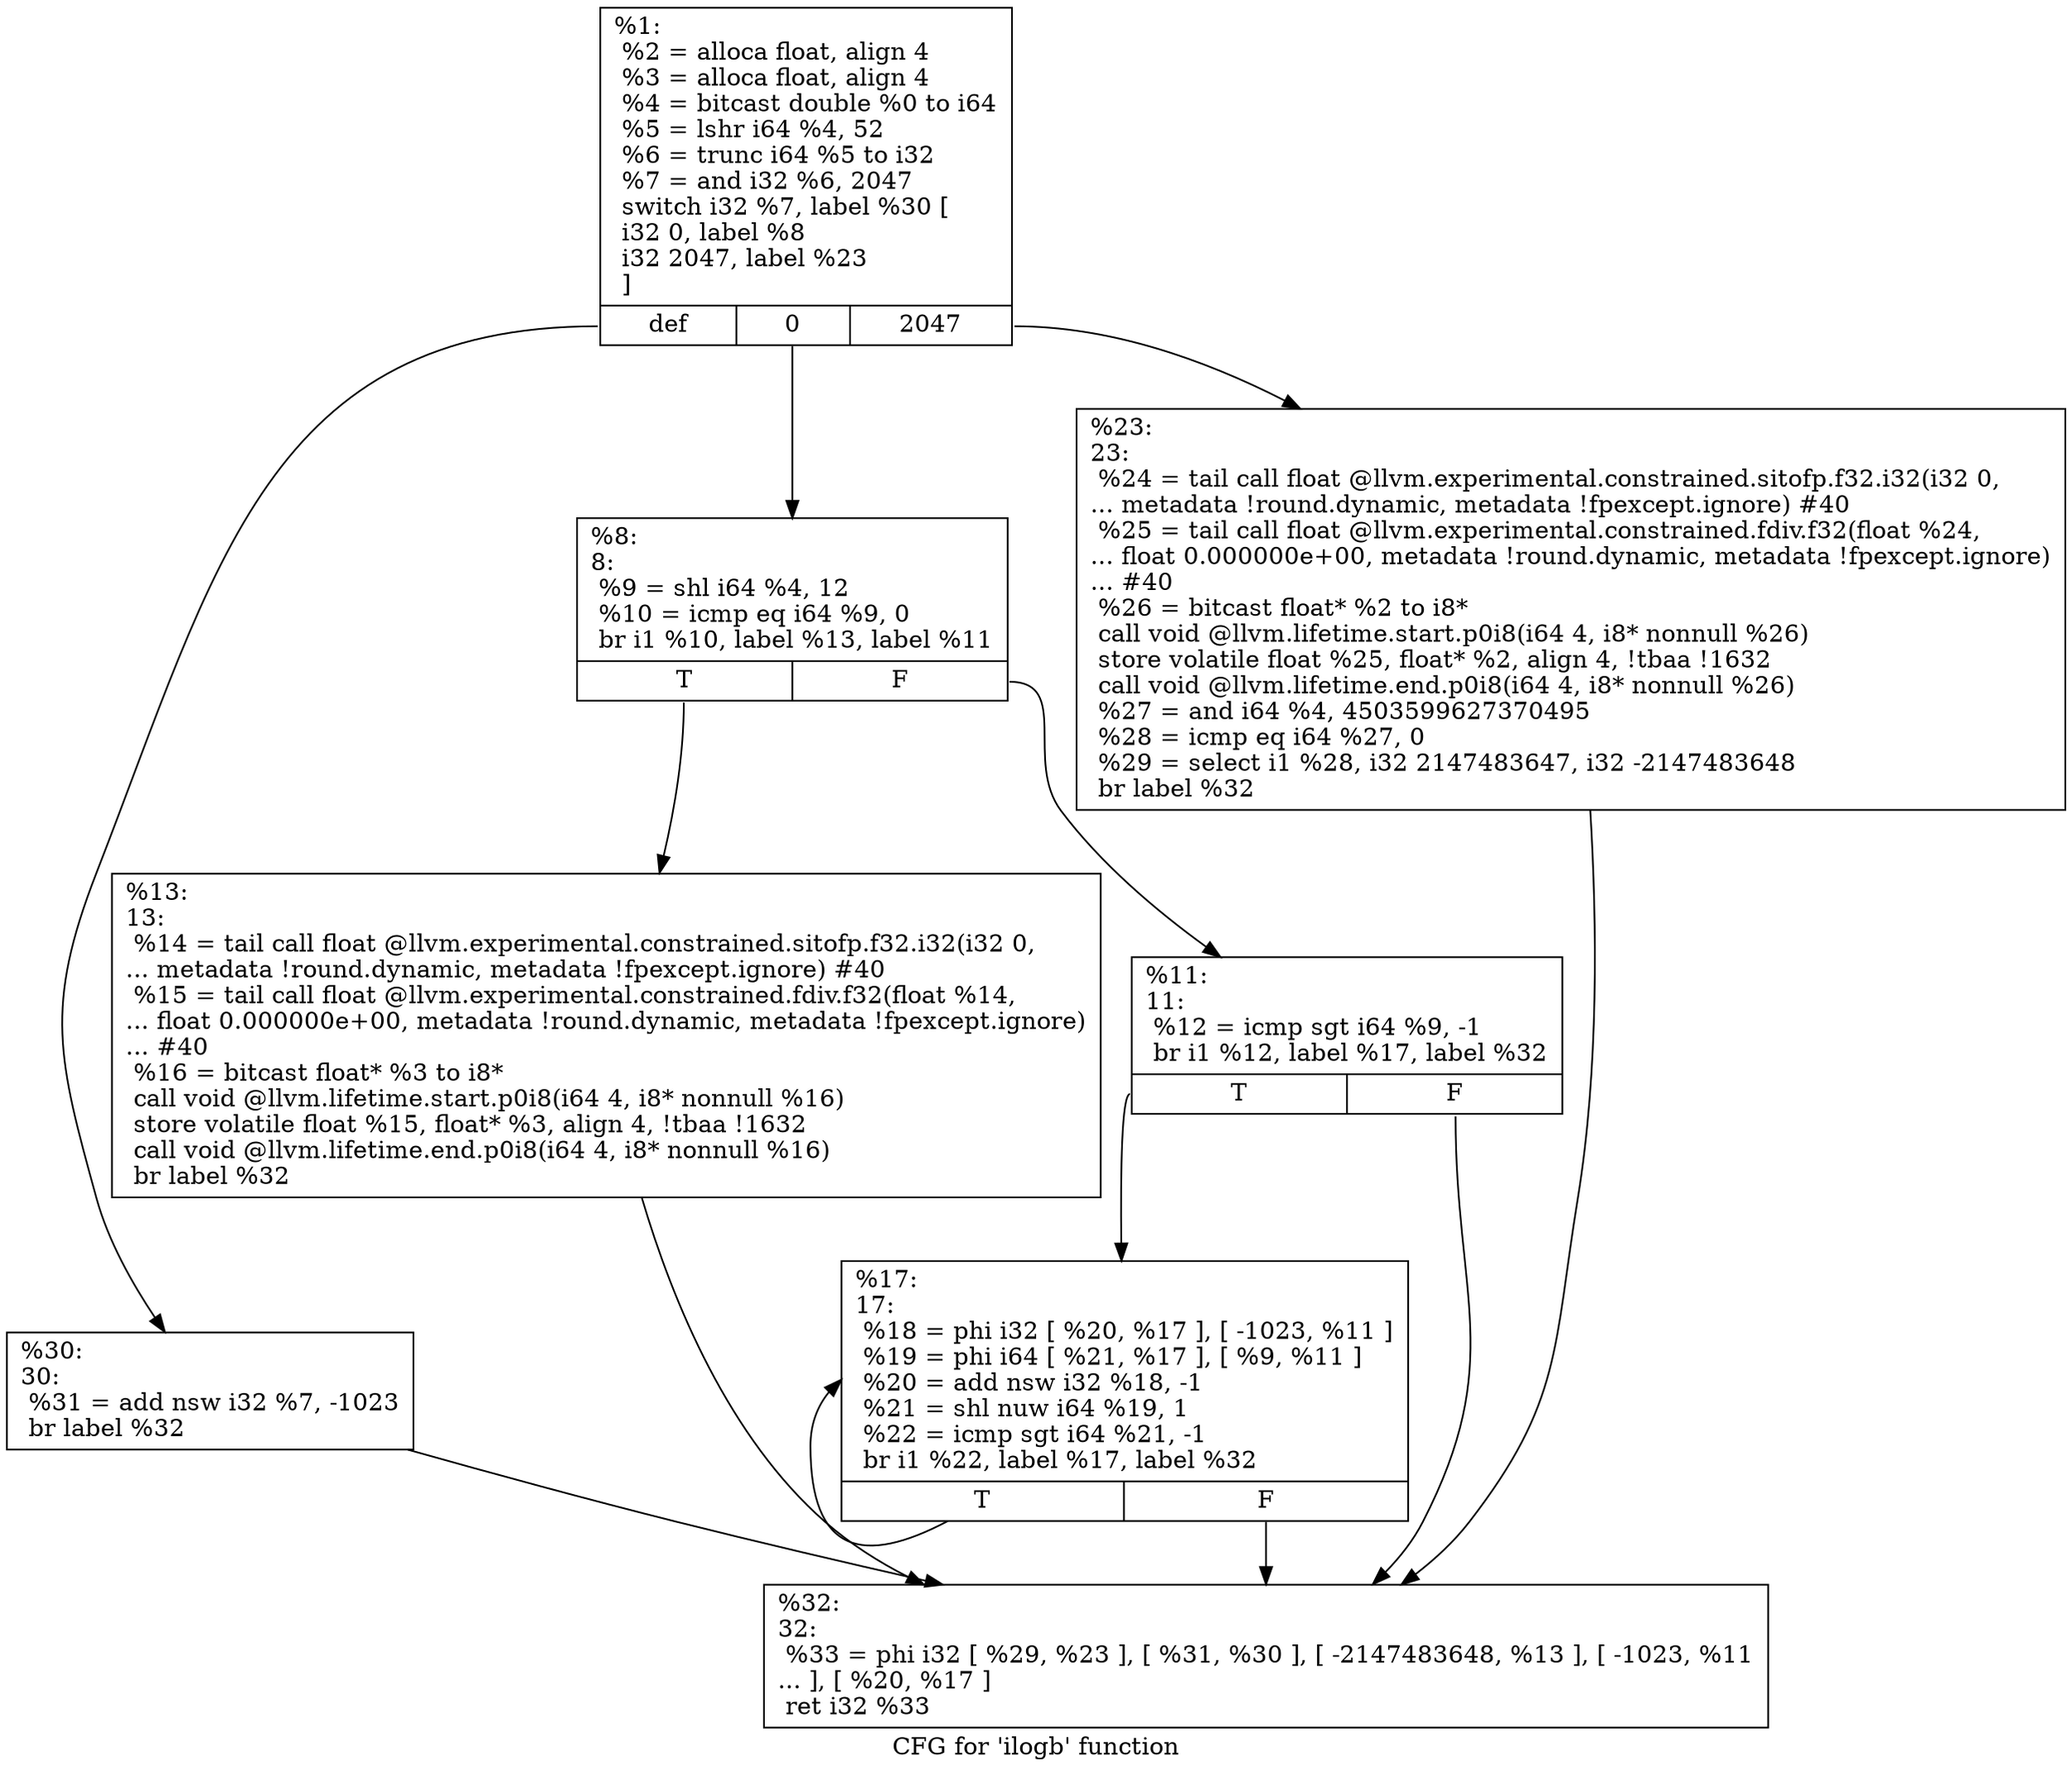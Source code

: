 digraph "CFG for 'ilogb' function" {
	label="CFG for 'ilogb' function";

	Node0x191b6b0 [shape=record,label="{%1:\l  %2 = alloca float, align 4\l  %3 = alloca float, align 4\l  %4 = bitcast double %0 to i64\l  %5 = lshr i64 %4, 52\l  %6 = trunc i64 %5 to i32\l  %7 = and i32 %6, 2047\l  switch i32 %7, label %30 [\l    i32 0, label %8\l    i32 2047, label %23\l  ]\l|{<s0>def|<s1>0|<s2>2047}}"];
	Node0x191b6b0:s0 -> Node0x191b890;
	Node0x191b6b0:s1 -> Node0x191b700;
	Node0x191b6b0:s2 -> Node0x191b840;
	Node0x191b700 [shape=record,label="{%8:\l8:                                                \l  %9 = shl i64 %4, 12\l  %10 = icmp eq i64 %9, 0\l  br i1 %10, label %13, label %11\l|{<s0>T|<s1>F}}"];
	Node0x191b700:s0 -> Node0x191b7a0;
	Node0x191b700:s1 -> Node0x191b750;
	Node0x191b750 [shape=record,label="{%11:\l11:                                               \l  %12 = icmp sgt i64 %9, -1\l  br i1 %12, label %17, label %32\l|{<s0>T|<s1>F}}"];
	Node0x191b750:s0 -> Node0x191b7f0;
	Node0x191b750:s1 -> Node0x191b8e0;
	Node0x191b7a0 [shape=record,label="{%13:\l13:                                               \l  %14 = tail call float @llvm.experimental.constrained.sitofp.f32.i32(i32 0,\l... metadata !round.dynamic, metadata !fpexcept.ignore) #40\l  %15 = tail call float @llvm.experimental.constrained.fdiv.f32(float %14,\l... float 0.000000e+00, metadata !round.dynamic, metadata !fpexcept.ignore)\l... #40\l  %16 = bitcast float* %3 to i8*\l  call void @llvm.lifetime.start.p0i8(i64 4, i8* nonnull %16)\l  store volatile float %15, float* %3, align 4, !tbaa !1632\l  call void @llvm.lifetime.end.p0i8(i64 4, i8* nonnull %16)\l  br label %32\l}"];
	Node0x191b7a0 -> Node0x191b8e0;
	Node0x191b7f0 [shape=record,label="{%17:\l17:                                               \l  %18 = phi i32 [ %20, %17 ], [ -1023, %11 ]\l  %19 = phi i64 [ %21, %17 ], [ %9, %11 ]\l  %20 = add nsw i32 %18, -1\l  %21 = shl nuw i64 %19, 1\l  %22 = icmp sgt i64 %21, -1\l  br i1 %22, label %17, label %32\l|{<s0>T|<s1>F}}"];
	Node0x191b7f0:s0 -> Node0x191b7f0;
	Node0x191b7f0:s1 -> Node0x191b8e0;
	Node0x191b840 [shape=record,label="{%23:\l23:                                               \l  %24 = tail call float @llvm.experimental.constrained.sitofp.f32.i32(i32 0,\l... metadata !round.dynamic, metadata !fpexcept.ignore) #40\l  %25 = tail call float @llvm.experimental.constrained.fdiv.f32(float %24,\l... float 0.000000e+00, metadata !round.dynamic, metadata !fpexcept.ignore)\l... #40\l  %26 = bitcast float* %2 to i8*\l  call void @llvm.lifetime.start.p0i8(i64 4, i8* nonnull %26)\l  store volatile float %25, float* %2, align 4, !tbaa !1632\l  call void @llvm.lifetime.end.p0i8(i64 4, i8* nonnull %26)\l  %27 = and i64 %4, 4503599627370495\l  %28 = icmp eq i64 %27, 0\l  %29 = select i1 %28, i32 2147483647, i32 -2147483648\l  br label %32\l}"];
	Node0x191b840 -> Node0x191b8e0;
	Node0x191b890 [shape=record,label="{%30:\l30:                                               \l  %31 = add nsw i32 %7, -1023\l  br label %32\l}"];
	Node0x191b890 -> Node0x191b8e0;
	Node0x191b8e0 [shape=record,label="{%32:\l32:                                               \l  %33 = phi i32 [ %29, %23 ], [ %31, %30 ], [ -2147483648, %13 ], [ -1023, %11\l... ], [ %20, %17 ]\l  ret i32 %33\l}"];
}
